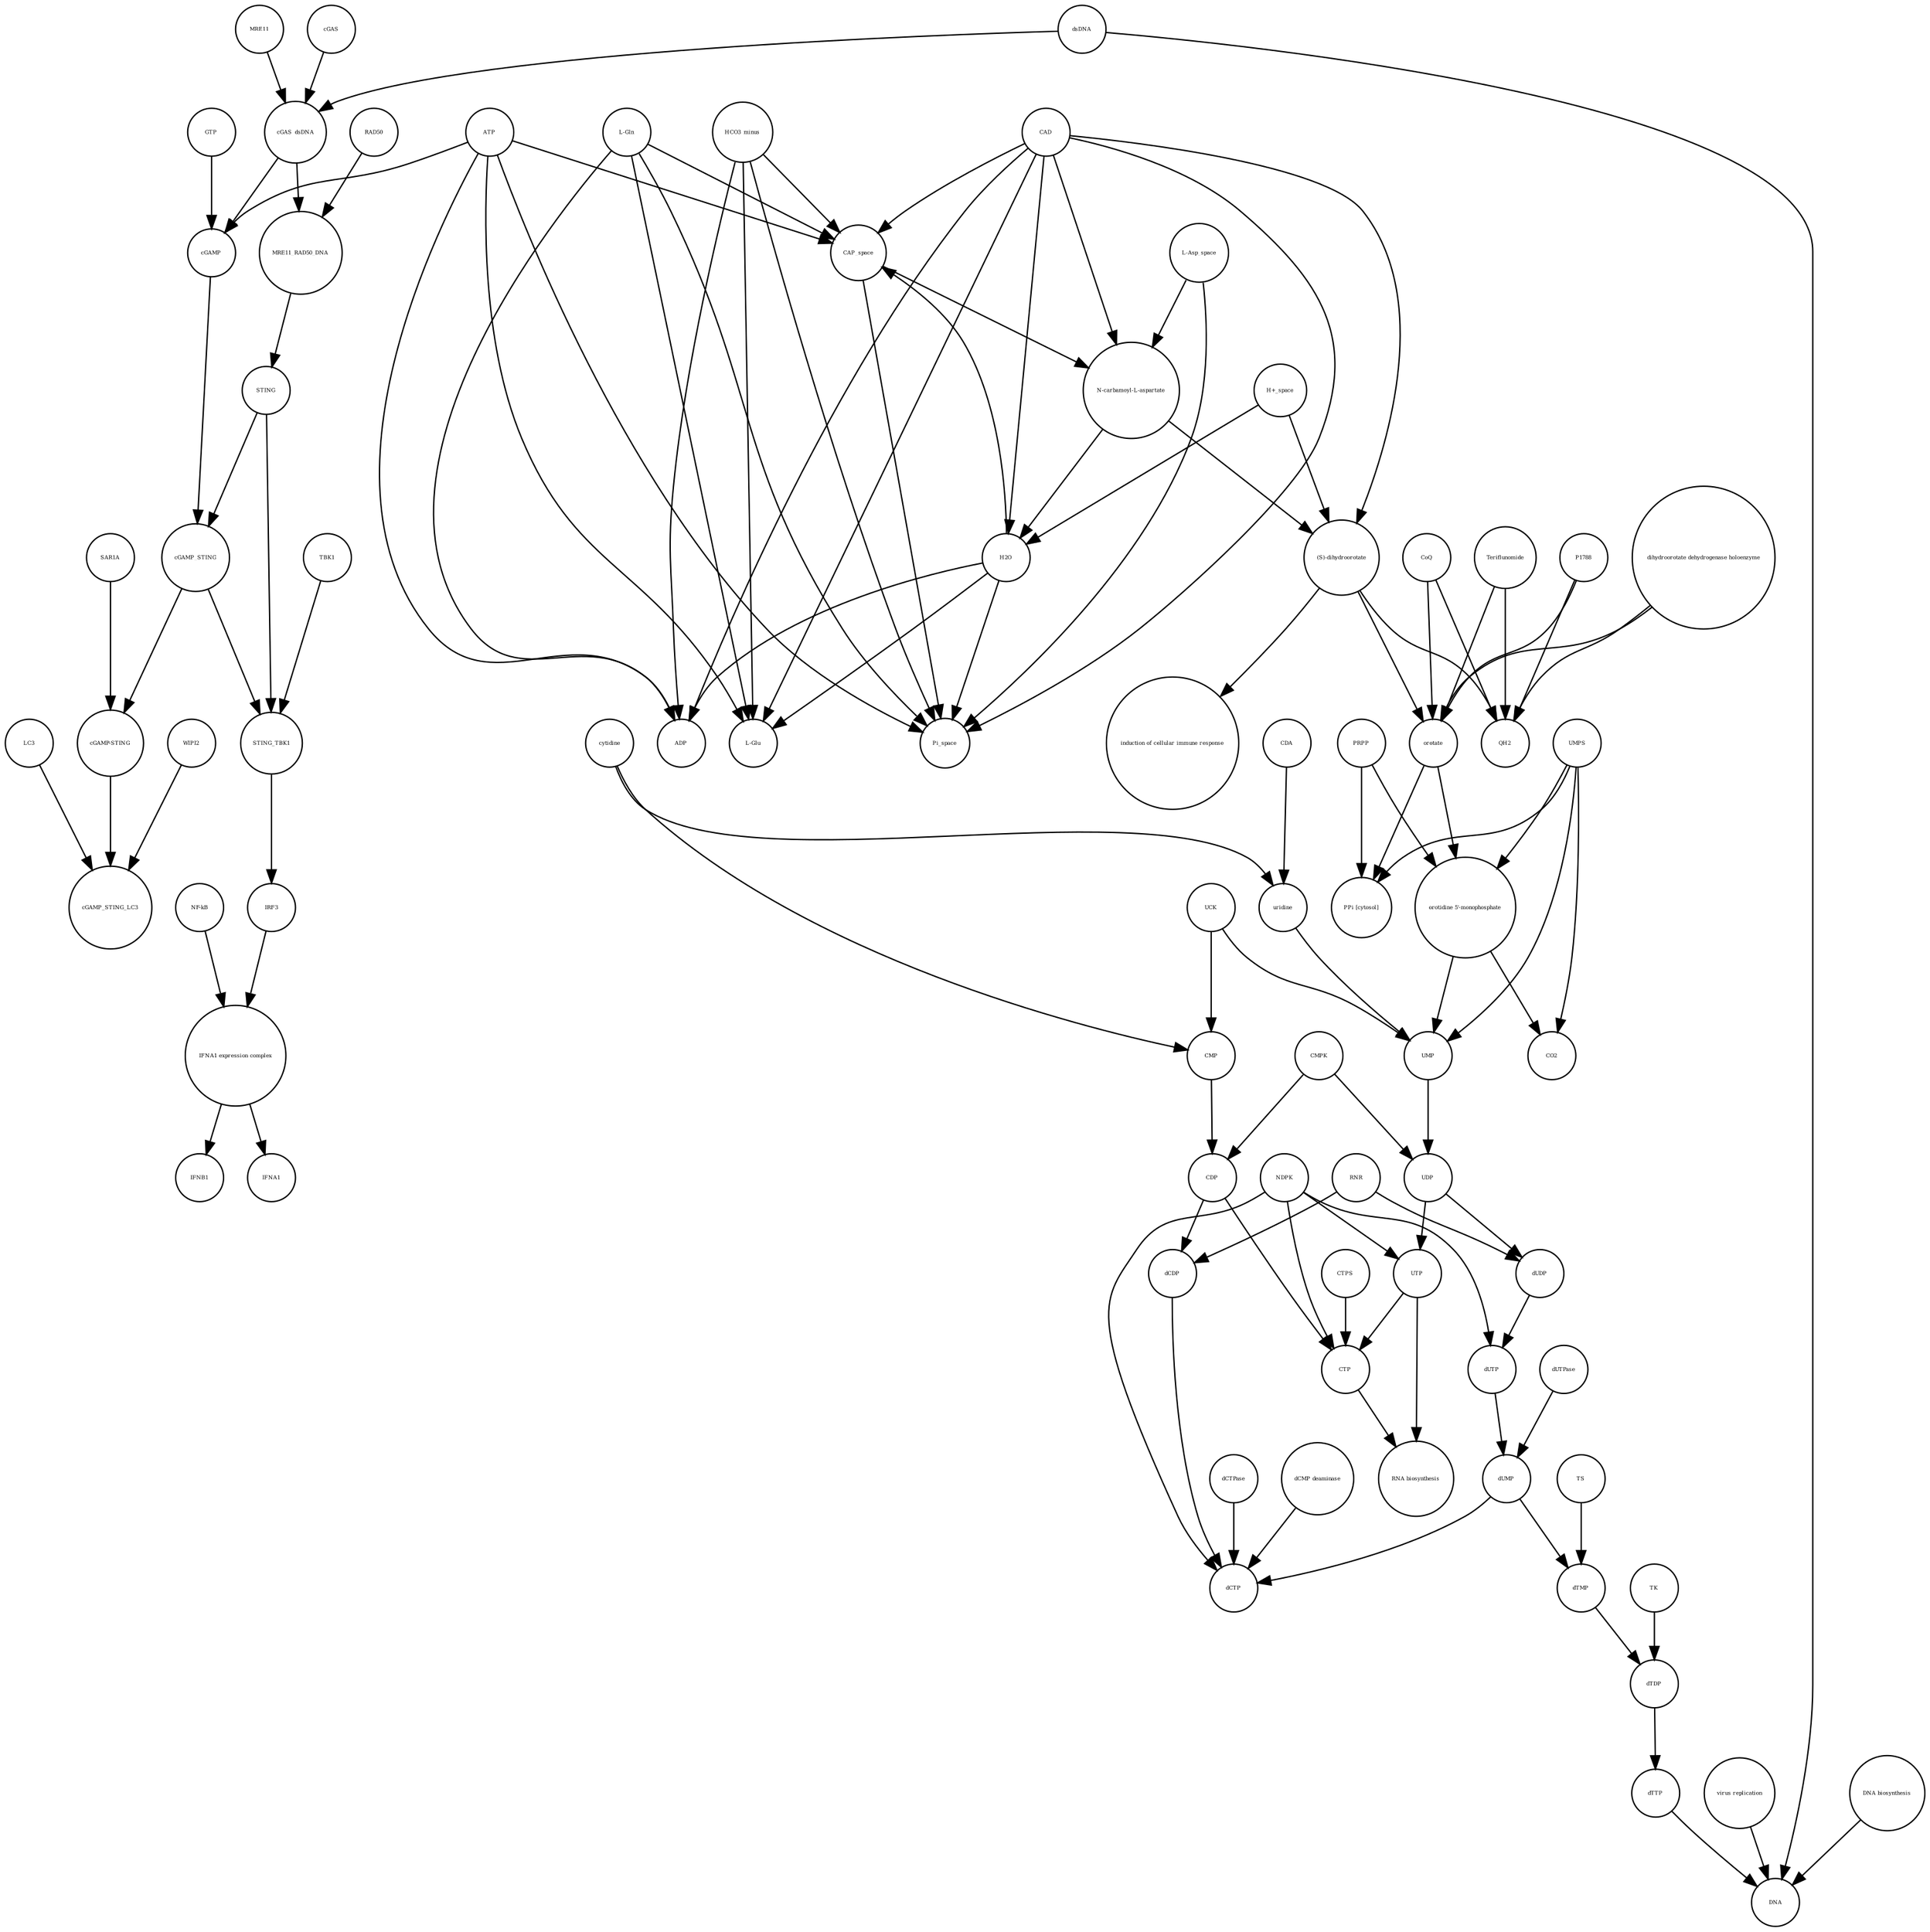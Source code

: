 strict digraph  {
UTP [annotation="", bipartite=0, cls="simple chemical", fontsize=4, label=UTP, shape=circle];
"RNA biosynthesis" [annotation="urn_miriam_obo.go_GO%3A0032774", bipartite=0, cls=phenotype, fontsize=4, label="RNA biosynthesis", shape=circle];
CTP [annotation="", bipartite=0, cls="simple chemical", fontsize=4, label=CTP, shape=circle];
"(S)-dihydroorotate" [annotation="", bipartite=0, cls="simple chemical", fontsize=4, label="(S)-dihydroorotate", shape=circle];
"induction of cellular immune response" [annotation="", bipartite=0, cls=phenotype, fontsize=4, label="induction of cellular immune response", shape=circle];
dCDP [annotation="", bipartite=0, cls="simple chemical", fontsize=4, label=dCDP, shape=circle];
UDP [annotation="", bipartite=0, cls="simple chemical", fontsize=4, label=UDP, shape=circle];
dTDP [annotation="", bipartite=0, cls="simple chemical", fontsize=4, label=dTDP, shape=circle];
H2O [annotation="", bipartite=0, cls="simple chemical", fontsize=4, label=H2O, shape=circle];
dUTPase [annotation="", bipartite=0, cls=macromolecule, fontsize=4, label=dUTPase, shape=circle];
RAD50 [annotation="", bipartite=0, cls="macromolecule multimer", fontsize=4, label=RAD50, shape=circle];
IRF3 [annotation="", bipartite=0, cls="macromolecule multimer", fontsize=4, label=IRF3, shape=circle];
Pi_space [annotation="", bipartite=0, cls="simple chemical", fontsize=4, label=Pi_space, shape=circle];
HCO3_minus [annotation="", bipartite=0, cls="simple chemical", fontsize=4, label=HCO3_minus, shape=circle];
ATP [annotation="", bipartite=0, cls="simple chemical", fontsize=4, label=ATP, shape=circle];
CTPS [annotation="", bipartite=0, cls=macromolecule, fontsize=4, label=CTPS, shape=circle];
CDA [annotation="", bipartite=0, cls=macromolecule, fontsize=4, label=CDA, shape=circle];
dCTP [annotation="", bipartite=0, cls="simple chemical", fontsize=4, label=dCTP, shape=circle];
dUDP [annotation="", bipartite=0, cls="simple chemical", fontsize=4, label=dUDP, shape=circle];
STING_TBK1 [annotation="", bipartite=0, cls=complex, fontsize=4, label=STING_TBK1, shape=circle];
"virus replication" [annotation="", bipartite=0, cls=phenotype, fontsize=4, label="virus replication", shape=circle];
CAP_space [annotation="", bipartite=0, cls="simple chemical", fontsize=4, label=CAP_space, shape=circle];
cGAMP_STING_LC3 [annotation="", bipartite=0, cls=complex, fontsize=4, label=cGAMP_STING_LC3, shape=circle];
P1788 [annotation="", bipartite=0, cls="simple chemical", fontsize=4, label=P1788, shape=circle];
"dihydroorotate dehydrogenase holoenzyme" [annotation="", bipartite=0, cls="simple chemical", fontsize=4, label="dihydroorotate dehydrogenase holoenzyme", shape=circle];
dTTP [annotation="", bipartite=0, cls="simple chemical", fontsize=4, label=dTTP, shape=circle];
"NF-kB" [annotation="", bipartite=0, cls=complex, fontsize=4, label="NF-kB", shape=circle];
CAD [annotation="", bipartite=0, cls=macromolecule, fontsize=4, label=CAD, shape=circle];
dTMP [annotation="", bipartite=0, cls="simple chemical", fontsize=4, label=dTMP, shape=circle];
dsDNA [annotation="", bipartite=0, cls="simple chemical", fontsize=4, label=dsDNA, shape=circle];
CoQ [annotation="", bipartite=0, cls="simple chemical", fontsize=4, label=CoQ, shape=circle];
SAR1A [annotation="", bipartite=0, cls=macromolecule, fontsize=4, label=SAR1A, shape=circle];
orotate [annotation="", bipartite=0, cls="simple chemical", fontsize=4, label=orotate, shape=circle];
UMP [annotation="", bipartite=0, cls="simple chemical", fontsize=4, label=UMP, shape=circle];
"PPi [cytosol]" [annotation="", bipartite=0, cls="simple chemical", fontsize=4, label="PPi [cytosol]", shape=circle];
Teriflunomide [annotation="", bipartite=0, cls="simple chemical", fontsize=4, label=Teriflunomide, shape=circle];
"L-Glu" [annotation="", bipartite=0, cls="simple chemical", fontsize=4, label="L-Glu", shape=circle];
ADP [annotation="", bipartite=0, cls="simple chemical", fontsize=4, label=ADP, shape=circle];
dUTP [annotation="", bipartite=0, cls="simple chemical", fontsize=4, label=dUTP, shape=circle];
UCK [annotation="", bipartite=0, cls=macromolecule, fontsize=4, label=UCK, shape=circle];
dCTPase [annotation="", bipartite=0, cls=macromolecule, fontsize=4, label=dCTPase, shape=circle];
TS [annotation="", bipartite=0, cls=macromolecule, fontsize=4, label=TS, shape=circle];
cytidine [annotation="", bipartite=0, cls="simple chemical", fontsize=4, label=cytidine, shape=circle];
CO2 [annotation="", bipartite=0, cls="simple chemical", fontsize=4, label=CO2, shape=circle];
GTP [annotation="", bipartite=0, cls="simple chemical", fontsize=4, label=GTP, shape=circle];
UMPS [annotation="", bipartite=0, cls="macromolecule multimer", fontsize=4, label=UMPS, shape=circle];
"H+_space" [annotation="", bipartite=0, cls="simple chemical", fontsize=4, label="H+_space", shape=circle];
cGAMP_STING [annotation="", bipartite=0, cls=complex, fontsize=4, label=cGAMP_STING, shape=circle];
"cGAMP-STING" [annotation="", bipartite=0, cls=complex, fontsize=4, label="cGAMP-STING", shape=circle];
"N-carbamoyl-L-aspartate" [annotation="", bipartite=0, cls="simple chemical", fontsize=4, label="N-carbamoyl-L-aspartate", shape=circle];
NDPK [annotation="", bipartite=0, cls=macromolecule, fontsize=4, label=NDPK, shape=circle];
TBK1 [annotation="", bipartite=0, cls=macromolecule, fontsize=4, label=TBK1, shape=circle];
"orotidine 5'-monophosphate" [annotation="", bipartite=0, cls="simple chemical", fontsize=4, label="orotidine 5'-monophosphate", shape=circle];
cGAMP [annotation="", bipartite=0, cls="simple chemical", fontsize=4, label=cGAMP, shape=circle];
IFNB1 [annotation="", bipartite=0, cls="nucleic acid feature", fontsize=4, label=IFNB1, shape=circle];
"DNA biosynthesis" [annotation="urn_miriam_obo.go_GO%3A0071897", bipartite=0, cls=phenotype, fontsize=4, label="DNA biosynthesis", shape=circle];
STING [annotation="", bipartite=0, cls="macromolecule multimer", fontsize=4, label=STING, shape=circle];
MRE11 [annotation="", bipartite=0, cls="macromolecule multimer", fontsize=4, label=MRE11, shape=circle];
cGAS_dsDNA [annotation="", bipartite=0, cls=complex, fontsize=4, label=cGAS_dsDNA, shape=circle];
WIPI2 [annotation="", bipartite=0, cls=macromolecule, fontsize=4, label=WIPI2, shape=circle];
cGAS [annotation="", bipartite=0, cls=macromolecule, fontsize=4, label=cGAS, shape=circle];
CMP [annotation="", bipartite=0, cls="simple chemical", fontsize=4, label=CMP, shape=circle];
MRE11_RAD50_DNA [annotation="", bipartite=0, cls=complex, fontsize=4, label=MRE11_RAD50_DNA, shape=circle];
"L-Asp_space" [annotation="", bipartite=0, cls="simple chemical", fontsize=4, label="L-Asp_space", shape=circle];
PRPP [annotation="", bipartite=0, cls="simple chemical", fontsize=4, label=PRPP, shape=circle];
DNA [annotation="", bipartite=0, cls="nucleic acid feature", fontsize=4, label=DNA, shape=circle];
LC3 [annotation="", bipartite=0, cls=macromolecule, fontsize=4, label=LC3, shape=circle];
TK [annotation="", bipartite=0, cls=macromolecule, fontsize=4, label=TK, shape=circle];
"L-Gln" [annotation="", bipartite=0, cls="simple chemical", fontsize=4, label="L-Gln", shape=circle];
CMPK [annotation="", bipartite=0, cls=macromolecule, fontsize=4, label=CMPK, shape=circle];
"IFNA1 expression complex" [annotation="", bipartite=0, cls=complex, fontsize=4, label="IFNA1 expression complex", shape=circle];
RNR [annotation="", bipartite=0, cls=macromolecule, fontsize=4, label=RNR, shape=circle];
"dCMP deaminase" [annotation="", bipartite=0, cls=macromolecule, fontsize=4, label="dCMP deaminase", shape=circle];
QH2 [annotation="", bipartite=0, cls="simple chemical", fontsize=4, label=QH2, shape=circle];
uridine [annotation="", bipartite=0, cls="simple chemical", fontsize=4, label=uridine, shape=circle];
CDP [annotation="", bipartite=0, cls="simple chemical", fontsize=4, label=CDP, shape=circle];
IFNA1 [annotation="", bipartite=0, cls="nucleic acid feature", fontsize=4, label=IFNA1, shape=circle];
dUMP [annotation="", bipartite=0, cls="simple chemical", fontsize=4, label=dUMP, shape=circle];
UTP -> "RNA biosynthesis"  [annotation="", interaction_type="necessary stimulation"];
UTP -> CTP  [annotation="", interaction_type=production];
CTP -> "RNA biosynthesis"  [annotation="", interaction_type="necessary stimulation"];
"(S)-dihydroorotate" -> "induction of cellular immune response"  [annotation="", interaction_type="necessary stimulation"];
"(S)-dihydroorotate" -> orotate  [annotation="", interaction_type=production];
"(S)-dihydroorotate" -> QH2  [annotation="", interaction_type=production];
dCDP -> dCTP  [annotation="", interaction_type=production];
UDP -> UTP  [annotation="", interaction_type=production];
UDP -> dUDP  [annotation="", interaction_type=production];
dTDP -> dTTP  [annotation="", interaction_type=production];
H2O -> "L-Glu"  [annotation="", interaction_type=production];
H2O -> ADP  [annotation="", interaction_type=production];
H2O -> Pi_space  [annotation="", interaction_type=production];
H2O -> CAP_space  [annotation="", interaction_type=production];
dUTPase -> dUMP  [annotation="", interaction_type=catalysis];
RAD50 -> MRE11_RAD50_DNA  [annotation="", interaction_type=production];
IRF3 -> "IFNA1 expression complex"  [annotation="", interaction_type=production];
HCO3_minus -> "L-Glu"  [annotation="", interaction_type=production];
HCO3_minus -> ADP  [annotation="", interaction_type=production];
HCO3_minus -> Pi_space  [annotation="", interaction_type=production];
HCO3_minus -> CAP_space  [annotation="", interaction_type=production];
ATP -> cGAMP  [annotation="", interaction_type=production];
ATP -> "L-Glu"  [annotation="", interaction_type=production];
ATP -> ADP  [annotation="", interaction_type=production];
ATP -> Pi_space  [annotation="", interaction_type=production];
ATP -> CAP_space  [annotation="", interaction_type=production];
CTPS -> CTP  [annotation="", interaction_type=catalysis];
CDA -> uridine  [annotation="", interaction_type=catalysis];
dUDP -> dUTP  [annotation="", interaction_type=production];
STING_TBK1 -> IRF3  [annotation="", interaction_type=catalysis];
"virus replication" -> DNA  [annotation="", interaction_type=inhibition];
CAP_space -> "N-carbamoyl-L-aspartate"  [annotation="", interaction_type=production];
CAP_space -> Pi_space  [annotation="", interaction_type=production];
P1788 -> orotate  [annotation=urn_miriam_reactome_REACT_1698, interaction_type=inhibition];
P1788 -> QH2  [annotation=urn_miriam_reactome_REACT_1698, interaction_type=inhibition];
"dihydroorotate dehydrogenase holoenzyme" -> orotate  [annotation=urn_miriam_reactome_REACT_1698, interaction_type=catalysis];
"dihydroorotate dehydrogenase holoenzyme" -> QH2  [annotation=urn_miriam_reactome_REACT_1698, interaction_type=catalysis];
dTTP -> DNA  [annotation="", interaction_type=production];
"NF-kB" -> "IFNA1 expression complex"  [annotation="", interaction_type=production];
CAD -> "N-carbamoyl-L-aspartate"  [annotation=urn_miriam_reactome_REACT_1698, interaction_type=catalysis];
CAD -> Pi_space  [annotation=urn_miriam_reactome_REACT_1698, interaction_type=catalysis];
CAD -> "(S)-dihydroorotate"  [annotation=urn_miriam_reactome_REACT_1698, interaction_type=catalysis];
CAD -> H2O  [annotation=urn_miriam_reactome_REACT_1698, interaction_type=catalysis];
CAD -> "L-Glu"  [annotation=urn_miriam_reactome_REACT_1698, interaction_type=catalysis];
CAD -> ADP  [annotation=urn_miriam_reactome_REACT_1698, interaction_type=catalysis];
CAD -> CAP_space  [annotation=urn_miriam_reactome_REACT_1698, interaction_type=catalysis];
dTMP -> dTDP  [annotation="", interaction_type=production];
dsDNA -> DNA  [annotation="", interaction_type=production];
dsDNA -> cGAS_dsDNA  [annotation="", interaction_type=production];
CoQ -> orotate  [annotation="", interaction_type=production];
CoQ -> QH2  [annotation="", interaction_type=production];
SAR1A -> "cGAMP-STING"  [annotation="", interaction_type=catalysis];
orotate -> "PPi [cytosol]"  [annotation="", interaction_type=production];
orotate -> "orotidine 5'-monophosphate"  [annotation="", interaction_type=production];
UMP -> UDP  [annotation="", interaction_type=production];
Teriflunomide -> orotate  [annotation=urn_miriam_reactome_REACT_1698, interaction_type=inhibition];
Teriflunomide -> QH2  [annotation=urn_miriam_reactome_REACT_1698, interaction_type=inhibition];
dUTP -> dUMP  [annotation="", interaction_type=production];
UCK -> UMP  [annotation="", interaction_type=catalysis];
UCK -> CMP  [annotation="", interaction_type=catalysis];
dCTPase -> dCTP  [annotation="", interaction_type=catalysis];
TS -> dTMP  [annotation="", interaction_type=catalysis];
cytidine -> uridine  [annotation="", interaction_type=production];
cytidine -> CMP  [annotation="", interaction_type=production];
GTP -> cGAMP  [annotation="", interaction_type=production];
UMPS -> "PPi [cytosol]"  [annotation=urn_miriam_reactome_REACT_1698, interaction_type=catalysis];
UMPS -> "orotidine 5'-monophosphate"  [annotation=urn_miriam_reactome_REACT_1698, interaction_type=catalysis];
UMPS -> CO2  [annotation=urn_miriam_reactome_REACT_1698, interaction_type=catalysis];
UMPS -> UMP  [annotation=urn_miriam_reactome_REACT_1698, interaction_type=catalysis];
"H+_space" -> H2O  [annotation="", interaction_type=production];
"H+_space" -> "(S)-dihydroorotate"  [annotation="", interaction_type=production];
cGAMP_STING -> "cGAMP-STING"  [annotation="", interaction_type=production];
cGAMP_STING -> STING_TBK1  [annotation="", interaction_type=production];
"cGAMP-STING" -> cGAMP_STING_LC3  [annotation="", interaction_type=production];
"N-carbamoyl-L-aspartate" -> H2O  [annotation="", interaction_type=production];
"N-carbamoyl-L-aspartate" -> "(S)-dihydroorotate"  [annotation="", interaction_type=production];
NDPK -> CTP  [annotation="", interaction_type=catalysis];
NDPK -> dCTP  [annotation="", interaction_type=catalysis];
NDPK -> UTP  [annotation="", interaction_type=catalysis];
NDPK -> dUTP  [annotation="", interaction_type=catalysis];
TBK1 -> STING_TBK1  [annotation="", interaction_type=production];
"orotidine 5'-monophosphate" -> UMP  [annotation="", interaction_type=production];
"orotidine 5'-monophosphate" -> CO2  [annotation="", interaction_type=production];
cGAMP -> cGAMP_STING  [annotation="", interaction_type=production];
"DNA biosynthesis" -> DNA  [annotation="", interaction_type=catalysis];
STING -> STING_TBK1  [annotation="", interaction_type=production];
STING -> cGAMP_STING  [annotation="", interaction_type=production];
MRE11 -> cGAS_dsDNA  [annotation="", interaction_type=production];
cGAS_dsDNA -> cGAMP  [annotation="", interaction_type=catalysis];
cGAS_dsDNA -> MRE11_RAD50_DNA  [annotation="", interaction_type=production];
WIPI2 -> cGAMP_STING_LC3  [annotation="", interaction_type=catalysis];
cGAS -> cGAS_dsDNA  [annotation="", interaction_type=production];
CMP -> CDP  [annotation="", interaction_type=production];
MRE11_RAD50_DNA -> STING  [annotation="", interaction_type=catalysis];
"L-Asp_space" -> "N-carbamoyl-L-aspartate"  [annotation="", interaction_type=production];
"L-Asp_space" -> Pi_space  [annotation="", interaction_type=production];
PRPP -> "PPi [cytosol]"  [annotation="", interaction_type=production];
PRPP -> "orotidine 5'-monophosphate"  [annotation="", interaction_type=production];
LC3 -> cGAMP_STING_LC3  [annotation="", interaction_type=production];
TK -> dTDP  [annotation="", interaction_type=catalysis];
"L-Gln" -> "L-Glu"  [annotation="", interaction_type=production];
"L-Gln" -> ADP  [annotation="", interaction_type=production];
"L-Gln" -> Pi_space  [annotation="", interaction_type=production];
"L-Gln" -> CAP_space  [annotation="", interaction_type=production];
CMPK -> UDP  [annotation="", interaction_type=catalysis];
CMPK -> CDP  [annotation="", interaction_type=catalysis];
"IFNA1 expression complex" -> IFNA1  [annotation="", interaction_type=stimulation];
"IFNA1 expression complex" -> IFNB1  [annotation="", interaction_type=stimulation];
RNR -> dCDP  [annotation="", interaction_type=catalysis];
RNR -> dUDP  [annotation="", interaction_type=catalysis];
"dCMP deaminase" -> dCTP  [annotation="", interaction_type=catalysis];
uridine -> UMP  [annotation="", interaction_type=production];
CDP -> CTP  [annotation="", interaction_type=production];
CDP -> dCDP  [annotation="", interaction_type=production];
dUMP -> dCTP  [annotation="", interaction_type=production];
dUMP -> dTMP  [annotation="", interaction_type=production];
}
